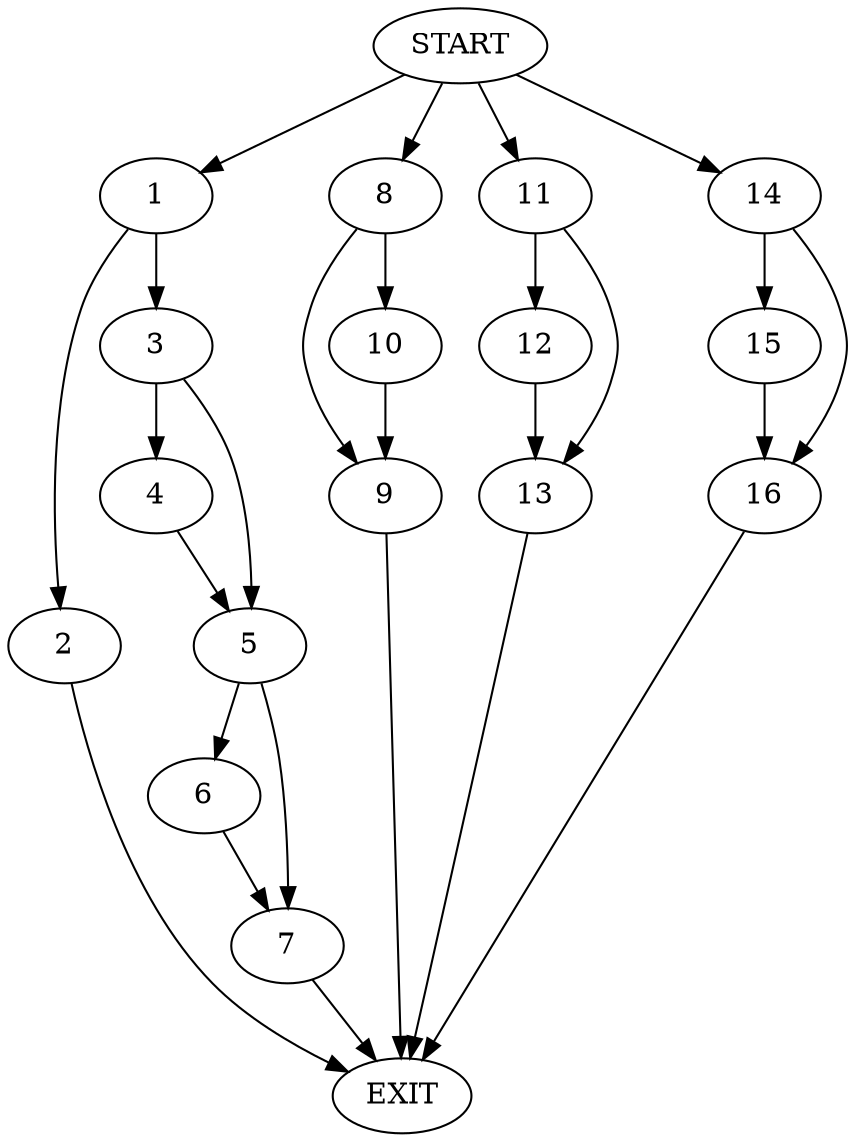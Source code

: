 digraph {
0 [label="START"]
17 [label="EXIT"]
0 -> 1
1 -> 2
1 -> 3
2 -> 17
3 -> 4
3 -> 5
4 -> 5
5 -> 6
5 -> 7
6 -> 7
7 -> 17
0 -> 8
8 -> 9
8 -> 10
10 -> 9
9 -> 17
0 -> 11
11 -> 12
11 -> 13
12 -> 13
13 -> 17
0 -> 14
14 -> 15
14 -> 16
16 -> 17
15 -> 16
}
